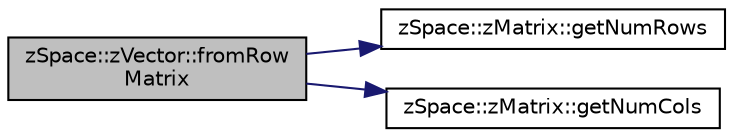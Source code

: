 digraph "zSpace::zVector::fromRowMatrix"
{
 // LATEX_PDF_SIZE
  edge [fontname="Helvetica",fontsize="10",labelfontname="Helvetica",labelfontsize="10"];
  node [fontname="Helvetica",fontsize="10",shape=record];
  rankdir="LR";
  Node49 [label="zSpace::zVector::fromRow\lMatrix",height=0.2,width=0.4,color="black", fillcolor="grey75", style="filled", fontcolor="black",tooltip="This method returns the vector from the input row matrix."];
  Node49 -> Node50 [color="midnightblue",fontsize="10",style="solid",fontname="Helvetica"];
  Node50 [label="zSpace::zMatrix::getNumRows",height=0.2,width=0.4,color="black", fillcolor="white", style="filled",URL="$classz_space_1_1z_matrix.html#ae85a1183dc320f27fca7608431d5c4f5",tooltip="This method gets the number of rows in the matrix."];
  Node49 -> Node51 [color="midnightblue",fontsize="10",style="solid",fontname="Helvetica"];
  Node51 [label="zSpace::zMatrix::getNumCols",height=0.2,width=0.4,color="black", fillcolor="white", style="filled",URL="$classz_space_1_1z_matrix.html#a9f99bbcdb6224e24488e8e01d51937be",tooltip="This method gets the number of columns in the matrix."];
}
